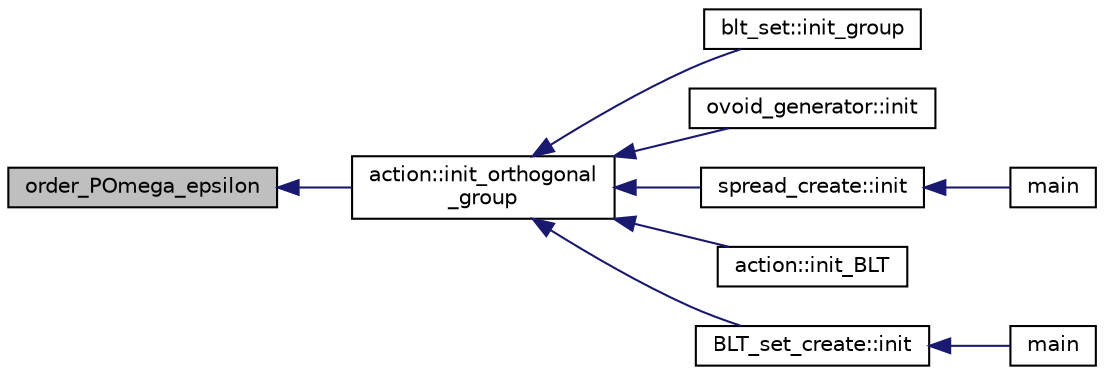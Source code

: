 digraph "order_POmega_epsilon"
{
  edge [fontname="Helvetica",fontsize="10",labelfontname="Helvetica",labelfontsize="10"];
  node [fontname="Helvetica",fontsize="10",shape=record];
  rankdir="LR";
  Node11895 [label="order_POmega_epsilon",height=0.2,width=0.4,color="black", fillcolor="grey75", style="filled", fontcolor="black"];
  Node11895 -> Node11896 [dir="back",color="midnightblue",fontsize="10",style="solid",fontname="Helvetica"];
  Node11896 [label="action::init_orthogonal\l_group",height=0.2,width=0.4,color="black", fillcolor="white", style="filled",URL="$d2/d86/classaction.html#a2cfe124956ed67d8b7a927bb44847cc2"];
  Node11896 -> Node11897 [dir="back",color="midnightblue",fontsize="10",style="solid",fontname="Helvetica"];
  Node11897 [label="blt_set::init_group",height=0.2,width=0.4,color="black", fillcolor="white", style="filled",URL="$d1/d3d/classblt__set.html#a9e5aede3bbac6f5e1dd31a8965bba200"];
  Node11896 -> Node11898 [dir="back",color="midnightblue",fontsize="10",style="solid",fontname="Helvetica"];
  Node11898 [label="ovoid_generator::init",height=0.2,width=0.4,color="black", fillcolor="white", style="filled",URL="$d3/daf/classovoid__generator.html#a44d90a4751554076f432f35089a964c2"];
  Node11896 -> Node11899 [dir="back",color="midnightblue",fontsize="10",style="solid",fontname="Helvetica"];
  Node11899 [label="spread_create::init",height=0.2,width=0.4,color="black", fillcolor="white", style="filled",URL="$de/d97/classspread__create.html#ae3c6630d33160e48a584c21a4f4a6209"];
  Node11899 -> Node11900 [dir="back",color="midnightblue",fontsize="10",style="solid",fontname="Helvetica"];
  Node11900 [label="main",height=0.2,width=0.4,color="black", fillcolor="white", style="filled",URL="$d1/d2f/apps_2spread_2spread__create_8_c.html#a217dbf8b442f20279ea00b898af96f52"];
  Node11896 -> Node11901 [dir="back",color="midnightblue",fontsize="10",style="solid",fontname="Helvetica"];
  Node11901 [label="action::init_BLT",height=0.2,width=0.4,color="black", fillcolor="white", style="filled",URL="$d2/d86/classaction.html#a0d33ca0ebe7467b984c3058520e02a0c"];
  Node11896 -> Node11902 [dir="back",color="midnightblue",fontsize="10",style="solid",fontname="Helvetica"];
  Node11902 [label="BLT_set_create::init",height=0.2,width=0.4,color="black", fillcolor="white", style="filled",URL="$d4/d40/class_b_l_t__set__create.html#af2b5df080b8358d8fcd7e41d187e8d0b"];
  Node11902 -> Node11903 [dir="back",color="midnightblue",fontsize="10",style="solid",fontname="Helvetica"];
  Node11903 [label="main",height=0.2,width=0.4,color="black", fillcolor="white", style="filled",URL="$d7/d1c/create___b_l_t__set__main_8_c.html#a217dbf8b442f20279ea00b898af96f52"];
}
